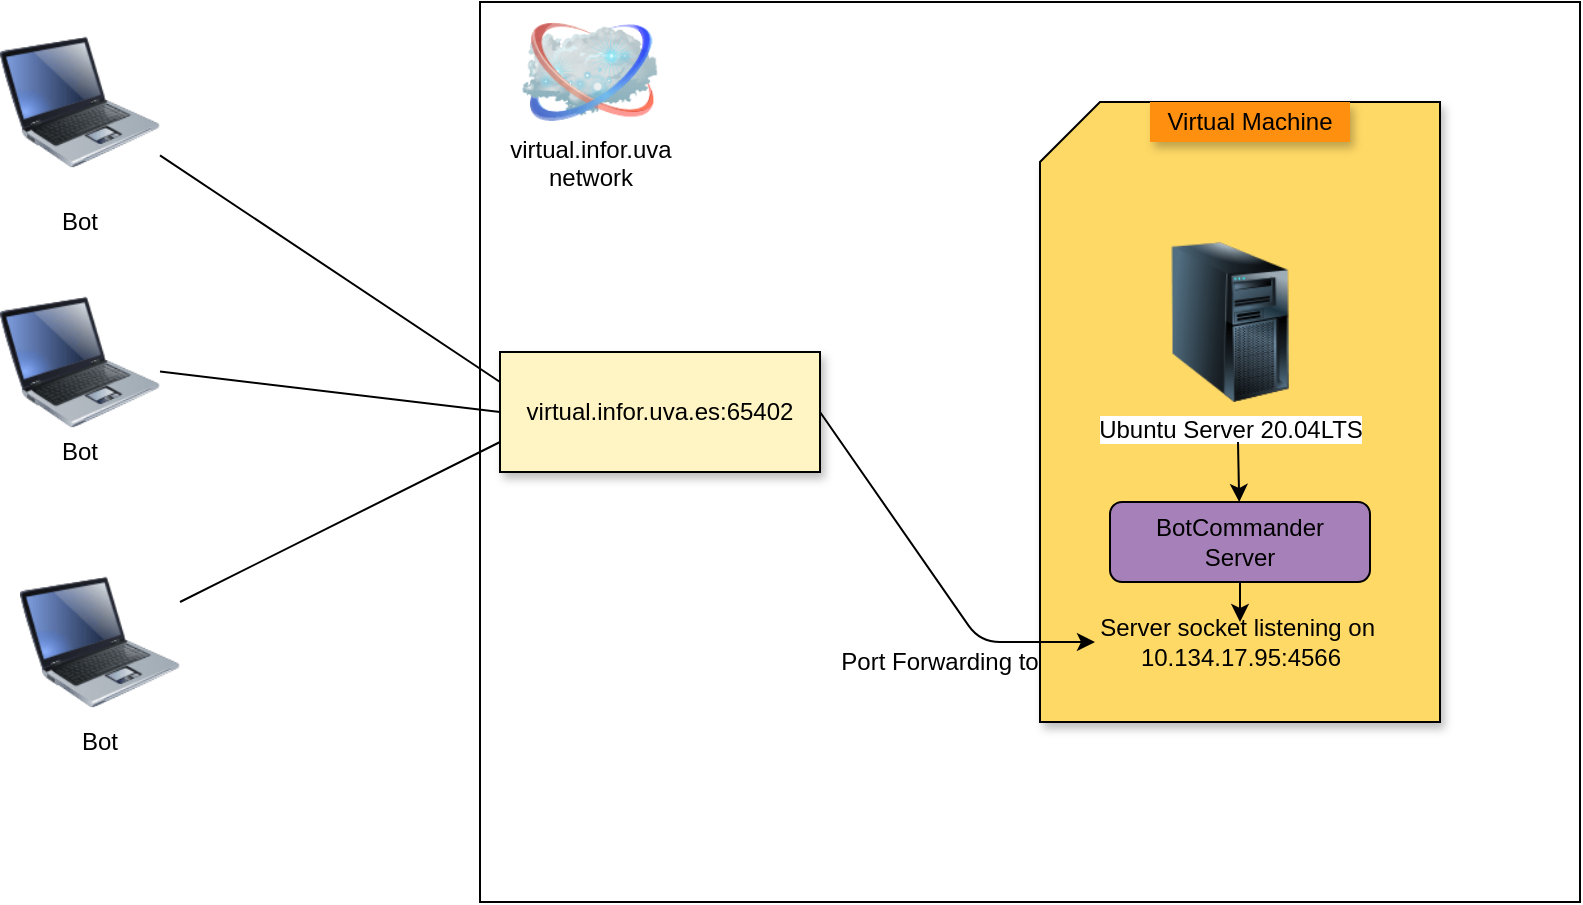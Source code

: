 <mxfile version="13.9.9" type="device"><diagram id="nvS1bbCZckJ1qEGZcRhn" name="Página-1"><mxGraphModel dx="1008" dy="522" grid="1" gridSize="10" guides="1" tooltips="1" connect="1" arrows="1" fold="1" page="1" pageScale="1" pageWidth="827" pageHeight="1169" math="0" shadow="0"><root><mxCell id="0"/><mxCell id="1" parent="0"/><mxCell id="4OUYz9cGdz4jwm7Tak0M-17" value="" style="rounded=0;whiteSpace=wrap;html=1;" parent="1" vertex="1"><mxGeometry x="500" y="20" width="550" height="450" as="geometry"/></mxCell><mxCell id="4OUYz9cGdz4jwm7Tak0M-18" value="" style="shape=card;whiteSpace=wrap;html=1;fillColor=#FFD966;shadow=1;" parent="1" vertex="1"><mxGeometry x="780" y="70" width="200" height="310" as="geometry"/></mxCell><mxCell id="4OUYz9cGdz4jwm7Tak0M-2" value="" style="image;html=1;image=img/lib/clip_art/computers/Laptop_128x128.png" parent="1" vertex="1"><mxGeometry x="260" y="160" width="80" height="80" as="geometry"/></mxCell><mxCell id="4OUYz9cGdz4jwm7Tak0M-3" value="" style="image;html=1;image=img/lib/clip_art/computers/Laptop_128x128.png" parent="1" vertex="1"><mxGeometry x="270" y="300" width="80" height="80" as="geometry"/></mxCell><mxCell id="4OUYz9cGdz4jwm7Tak0M-4" value="" style="image;html=1;image=img/lib/clip_art/computers/Laptop_128x128.png" parent="1" vertex="1"><mxGeometry x="260" y="30" width="80" height="80" as="geometry"/></mxCell><mxCell id="4OUYz9cGdz4jwm7Tak0M-7" value="virtual.infor.uva&lt;br&gt;network" style="image;html=1;image=img/lib/clip_art/networking/Cloud_128x128.png" parent="1" vertex="1"><mxGeometry x="460" y="30" width="190" height="50" as="geometry"/></mxCell><mxCell id="4OUYz9cGdz4jwm7Tak0M-8" value="Ubuntu Server 20.04LTS" style="image;html=1;image=img/lib/clip_art/computers/Server_Tower_128x128.png" parent="1" vertex="1"><mxGeometry x="835" y="140" width="80" height="80" as="geometry"/></mxCell><mxCell id="4OUYz9cGdz4jwm7Tak0M-12" value="Server socket listening on&amp;nbsp;&lt;br&gt;10.134.17.95:4566" style="text;html=1;strokeColor=none;fillColor=none;align=center;verticalAlign=middle;whiteSpace=wrap;rounded=0;" parent="1" vertex="1"><mxGeometry x="807.5" y="330" width="145" height="20" as="geometry"/></mxCell><mxCell id="4OUYz9cGdz4jwm7Tak0M-13" value="BotCommander&lt;br&gt;Server" style="rounded=1;whiteSpace=wrap;html=1;fillColor=#A680B8;" parent="1" vertex="1"><mxGeometry x="815" y="270" width="130" height="40" as="geometry"/></mxCell><mxCell id="4OUYz9cGdz4jwm7Tak0M-15" value="" style="endArrow=classic;html=1;" parent="1" source="4OUYz9cGdz4jwm7Tak0M-13" target="4OUYz9cGdz4jwm7Tak0M-12" edge="1"><mxGeometry width="50" height="50" relative="1" as="geometry"><mxPoint x="460" y="200" as="sourcePoint"/><mxPoint x="510" y="150" as="targetPoint"/></mxGeometry></mxCell><mxCell id="4OUYz9cGdz4jwm7Tak0M-19" value="Virtual Machine" style="text;html=1;strokeColor=none;fillColor=#FF8F0F;align=center;verticalAlign=middle;whiteSpace=wrap;rounded=0;shadow=1;" parent="1" vertex="1"><mxGeometry x="835" y="70" width="100" height="20" as="geometry"/></mxCell><mxCell id="4OUYz9cGdz4jwm7Tak0M-21" value="" style="endArrow=classic;html=1;" parent="1" target="4OUYz9cGdz4jwm7Tak0M-13" edge="1"><mxGeometry width="50" height="50" relative="1" as="geometry"><mxPoint x="879" y="240" as="sourcePoint"/><mxPoint x="840" y="170" as="targetPoint"/></mxGeometry></mxCell><mxCell id="4OUYz9cGdz4jwm7Tak0M-22" value="virtual.infor.uva.es:65402" style="rounded=0;whiteSpace=wrap;html=1;shadow=1;fillColor=#FFF4C3;" parent="1" vertex="1"><mxGeometry x="510" y="195" width="160" height="60" as="geometry"/></mxCell><mxCell id="4OUYz9cGdz4jwm7Tak0M-24" value="" style="endArrow=none;html=1;entryX=0;entryY=0.25;entryDx=0;entryDy=0;" parent="1" source="4OUYz9cGdz4jwm7Tak0M-4" target="4OUYz9cGdz4jwm7Tak0M-22" edge="1"><mxGeometry width="50" height="50" relative="1" as="geometry"><mxPoint x="730" y="280" as="sourcePoint"/><mxPoint x="780" y="230" as="targetPoint"/></mxGeometry></mxCell><mxCell id="4OUYz9cGdz4jwm7Tak0M-28" value="" style="endArrow=none;html=1;entryX=0;entryY=0.5;entryDx=0;entryDy=0;" parent="1" source="4OUYz9cGdz4jwm7Tak0M-2" target="4OUYz9cGdz4jwm7Tak0M-22" edge="1"><mxGeometry width="50" height="50" relative="1" as="geometry"><mxPoint x="730" y="280" as="sourcePoint"/><mxPoint x="780" y="230" as="targetPoint"/></mxGeometry></mxCell><mxCell id="4OUYz9cGdz4jwm7Tak0M-29" value="" style="endArrow=none;html=1;entryX=0;entryY=0.75;entryDx=0;entryDy=0;" parent="1" source="4OUYz9cGdz4jwm7Tak0M-3" target="4OUYz9cGdz4jwm7Tak0M-22" edge="1"><mxGeometry width="50" height="50" relative="1" as="geometry"><mxPoint x="350" y="214.762" as="sourcePoint"/><mxPoint x="520" y="235" as="targetPoint"/></mxGeometry></mxCell><mxCell id="4OUYz9cGdz4jwm7Tak0M-30" value="" style="endArrow=classic;html=1;exitX=1;exitY=0.5;exitDx=0;exitDy=0;" parent="1" source="4OUYz9cGdz4jwm7Tak0M-22" target="4OUYz9cGdz4jwm7Tak0M-12" edge="1"><mxGeometry width="50" height="50" relative="1" as="geometry"><mxPoint x="730" y="280" as="sourcePoint"/><mxPoint x="780" y="230" as="targetPoint"/><Array as="points"><mxPoint x="750" y="340"/></Array></mxGeometry></mxCell><mxCell id="4OUYz9cGdz4jwm7Tak0M-31" value="Port Forwarding to" style="text;html=1;strokeColor=none;fillColor=none;align=center;verticalAlign=middle;whiteSpace=wrap;rounded=0;shadow=1;" parent="1" vertex="1"><mxGeometry x="670" y="340" width="120" height="20" as="geometry"/></mxCell><mxCell id="KcPxmPZ4gAPZleSCxnfN-1" value="Bot" style="text;html=1;strokeColor=none;fillColor=none;align=center;verticalAlign=middle;whiteSpace=wrap;rounded=0;" vertex="1" parent="1"><mxGeometry x="280" y="120" width="40" height="20" as="geometry"/></mxCell><mxCell id="KcPxmPZ4gAPZleSCxnfN-2" value="Bot" style="text;html=1;strokeColor=none;fillColor=none;align=center;verticalAlign=middle;whiteSpace=wrap;rounded=0;" vertex="1" parent="1"><mxGeometry x="290" y="380" width="40" height="20" as="geometry"/></mxCell><mxCell id="KcPxmPZ4gAPZleSCxnfN-3" value="Bot" style="text;html=1;strokeColor=none;fillColor=none;align=center;verticalAlign=middle;whiteSpace=wrap;rounded=0;" vertex="1" parent="1"><mxGeometry x="280" y="235" width="40" height="20" as="geometry"/></mxCell></root></mxGraphModel></diagram></mxfile>